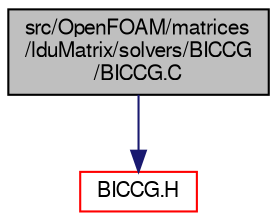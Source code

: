 digraph "src/OpenFOAM/matrices/lduMatrix/solvers/BICCG/BICCG.C"
{
  bgcolor="transparent";
  edge [fontname="FreeSans",fontsize="10",labelfontname="FreeSans",labelfontsize="10"];
  node [fontname="FreeSans",fontsize="10",shape=record];
  Node0 [label="src/OpenFOAM/matrices\l/lduMatrix/solvers/BICCG\l/BICCG.C",height=0.2,width=0.4,color="black", fillcolor="grey75", style="filled", fontcolor="black"];
  Node0 -> Node1 [color="midnightblue",fontsize="10",style="solid",fontname="FreeSans"];
  Node1 [label="BICCG.H",height=0.2,width=0.4,color="red",URL="$a10805.html"];
}
